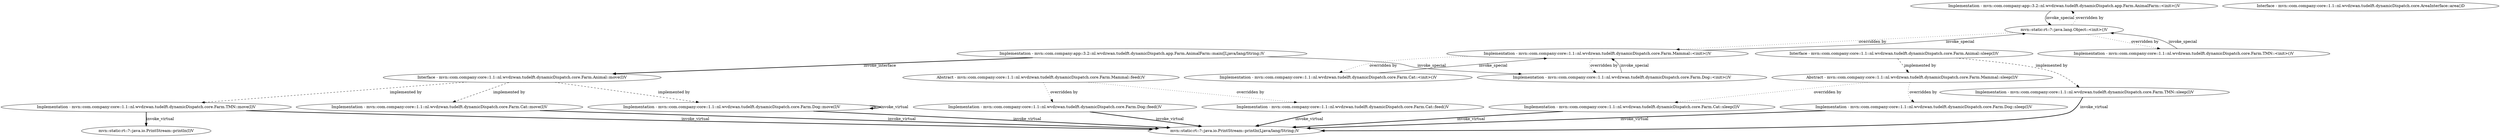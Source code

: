 strict digraph G {
  "mvn::com.company:app::3.2::nl.wvdzwan.tudelft.dynamicDispatch.app.Farm.AnimalFarm::<init>()V" [ label="Implementation - mvn::com.company:app::3.2::nl.wvdzwan.tudelft.dynamicDispatch.app.Farm.AnimalFarm::<init>()V" type="Implementation" ];
  "mvn::static:rt::?::java.lang.Object::<init>()V" [ label="mvn::static:rt::?::java.lang.Object::<init>()V" ];
  "mvn::com.company:app::3.2::nl.wvdzwan.tudelft.dynamicDispatch.app.Farm.AnimalFarm::main([Ljava/lang/String;)V" [ label="Implementation - mvn::com.company:app::3.2::nl.wvdzwan.tudelft.dynamicDispatch.app.Farm.AnimalFarm::main([Ljava/lang/String;)V" type="Implementation" ];
  "mvn::com.company:core::1.1::nl.wvdzwan.tudelft.dynamicDispatch.core.Farm.Dog::<init>()V" [ label="Implementation - mvn::com.company:core::1.1::nl.wvdzwan.tudelft.dynamicDispatch.core.Farm.Dog::<init>()V" type="Implementation" ];
  "mvn::com.company:core::1.1::nl.wvdzwan.tudelft.dynamicDispatch.core.Farm.Animal::move(I)V" [ label="Interface - mvn::com.company:core::1.1::nl.wvdzwan.tudelft.dynamicDispatch.core.Farm.Animal::move(I)V" type="Interface" ];
  "mvn::com.company:core::1.1::nl.wvdzwan.tudelft.dynamicDispatch.core.AreaInterface::area()D" [ label="Interface - mvn::com.company:core::1.1::nl.wvdzwan.tudelft.dynamicDispatch.core.AreaInterface::area()D" type="Interface" ];
  "mvn::com.company:core::1.1::nl.wvdzwan.tudelft.dynamicDispatch.core.Farm.Mammal::<init>()V" [ label="Implementation - mvn::com.company:core::1.1::nl.wvdzwan.tudelft.dynamicDispatch.core.Farm.Mammal::<init>()V" type="Implementation" ];
  "mvn::com.company:core::1.1::nl.wvdzwan.tudelft.dynamicDispatch.core.Farm.Dog::feed()V" [ label="Implementation - mvn::com.company:core::1.1::nl.wvdzwan.tudelft.dynamicDispatch.core.Farm.Dog::feed()V" type="Implementation" ];
  "mvn::com.company:core::1.1::nl.wvdzwan.tudelft.dynamicDispatch.core.Farm.Mammal::feed()V" [ label="Abstract - mvn::com.company:core::1.1::nl.wvdzwan.tudelft.dynamicDispatch.core.Farm.Mammal::feed()V" type="Abstract" ];
  "mvn::com.company:core::1.1::nl.wvdzwan.tudelft.dynamicDispatch.core.Farm.Dog::move(I)V" [ label="Implementation - mvn::com.company:core::1.1::nl.wvdzwan.tudelft.dynamicDispatch.core.Farm.Dog::move(I)V" type="Implementation" ];
  "mvn::com.company:core::1.1::nl.wvdzwan.tudelft.dynamicDispatch.core.Farm.Dog::sleep(I)V" [ label="Implementation - mvn::com.company:core::1.1::nl.wvdzwan.tudelft.dynamicDispatch.core.Farm.Dog::sleep(I)V" type="Implementation" ];
  "mvn::com.company:core::1.1::nl.wvdzwan.tudelft.dynamicDispatch.core.Farm.Mammal::sleep(I)V" [ label="Abstract - mvn::com.company:core::1.1::nl.wvdzwan.tudelft.dynamicDispatch.core.Farm.Mammal::sleep(I)V" type="Abstract" ];
  "mvn::com.company:core::1.1::nl.wvdzwan.tudelft.dynamicDispatch.core.Farm.TMN::<init>()V" [ label="Implementation - mvn::com.company:core::1.1::nl.wvdzwan.tudelft.dynamicDispatch.core.Farm.TMN::<init>()V" type="Implementation" ];
  "mvn::com.company:core::1.1::nl.wvdzwan.tudelft.dynamicDispatch.core.Farm.TMN::move(I)V" [ label="Implementation - mvn::com.company:core::1.1::nl.wvdzwan.tudelft.dynamicDispatch.core.Farm.TMN::move(I)V" type="Implementation" ];
  "mvn::com.company:core::1.1::nl.wvdzwan.tudelft.dynamicDispatch.core.Farm.TMN::sleep(I)V" [ label="Implementation - mvn::com.company:core::1.1::nl.wvdzwan.tudelft.dynamicDispatch.core.Farm.TMN::sleep(I)V" type="Implementation" ];
  "mvn::com.company:core::1.1::nl.wvdzwan.tudelft.dynamicDispatch.core.Farm.Animal::sleep(I)V" [ label="Interface - mvn::com.company:core::1.1::nl.wvdzwan.tudelft.dynamicDispatch.core.Farm.Animal::sleep(I)V" type="Interface" ];
  "mvn::com.company:core::1.1::nl.wvdzwan.tudelft.dynamicDispatch.core.Farm.Cat::<init>()V" [ label="Implementation - mvn::com.company:core::1.1::nl.wvdzwan.tudelft.dynamicDispatch.core.Farm.Cat::<init>()V" type="Implementation" ];
  "mvn::com.company:core::1.1::nl.wvdzwan.tudelft.dynamicDispatch.core.Farm.Cat::feed()V" [ label="Implementation - mvn::com.company:core::1.1::nl.wvdzwan.tudelft.dynamicDispatch.core.Farm.Cat::feed()V" type="Implementation" ];
  "mvn::com.company:core::1.1::nl.wvdzwan.tudelft.dynamicDispatch.core.Farm.Cat::move(I)V" [ label="Implementation - mvn::com.company:core::1.1::nl.wvdzwan.tudelft.dynamicDispatch.core.Farm.Cat::move(I)V" type="Implementation" ];
  "mvn::com.company:core::1.1::nl.wvdzwan.tudelft.dynamicDispatch.core.Farm.Cat::sleep(I)V" [ label="Implementation - mvn::com.company:core::1.1::nl.wvdzwan.tudelft.dynamicDispatch.core.Farm.Cat::sleep(I)V" type="Implementation" ];
  "mvn::static:rt::?::java.io.PrintStream::println(Ljava/lang/String;)V" [ label="mvn::static:rt::?::java.io.PrintStream::println(Ljava/lang/String;)V" ];
  "mvn::static:rt::?::java.io.PrintStream::println(I)V" [ label="mvn::static:rt::?::java.io.PrintStream::println(I)V" ];
  "mvn::static:rt::?::java.lang.Object::<init>()V" -> "mvn::com.company:app::3.2::nl.wvdzwan.tudelft.dynamicDispatch.app.Farm.AnimalFarm::<init>()V" [ label="overridden by" style="dotted" ];
  "mvn::com.company:app::3.2::nl.wvdzwan.tudelft.dynamicDispatch.app.Farm.AnimalFarm::<init>()V" -> "mvn::static:rt::?::java.lang.Object::<init>()V" [ label="invoke_special" ];
  "mvn::com.company:app::3.2::nl.wvdzwan.tudelft.dynamicDispatch.app.Farm.AnimalFarm::main([Ljava/lang/String;)V" -> "mvn::com.company:core::1.1::nl.wvdzwan.tudelft.dynamicDispatch.core.Farm.Dog::<init>()V" [ label="invoke_special" ];
  "mvn::com.company:app::3.2::nl.wvdzwan.tudelft.dynamicDispatch.app.Farm.AnimalFarm::main([Ljava/lang/String;)V" -> "mvn::com.company:core::1.1::nl.wvdzwan.tudelft.dynamicDispatch.core.Farm.Animal::move(I)V" [ label="invoke_interface" style="bold" ];
  "mvn::com.company:core::1.1::nl.wvdzwan.tudelft.dynamicDispatch.core.Farm.Mammal::<init>()V" -> "mvn::com.company:core::1.1::nl.wvdzwan.tudelft.dynamicDispatch.core.Farm.Dog::<init>()V" [ label="overridden by" style="dotted" ];
  "mvn::com.company:core::1.1::nl.wvdzwan.tudelft.dynamicDispatch.core.Farm.Mammal::feed()V" -> "mvn::com.company:core::1.1::nl.wvdzwan.tudelft.dynamicDispatch.core.Farm.Dog::feed()V" [ label="overridden by" style="dotted" ];
  "mvn::com.company:core::1.1::nl.wvdzwan.tudelft.dynamicDispatch.core.Farm.Animal::move(I)V" -> "mvn::com.company:core::1.1::nl.wvdzwan.tudelft.dynamicDispatch.core.Farm.Dog::move(I)V" [ label="implemented by" style="dashed" ];
  "mvn::com.company:core::1.1::nl.wvdzwan.tudelft.dynamicDispatch.core.Farm.Mammal::sleep(I)V" -> "mvn::com.company:core::1.1::nl.wvdzwan.tudelft.dynamicDispatch.core.Farm.Dog::sleep(I)V" [ label="overridden by" style="dotted" ];
  "mvn::static:rt::?::java.lang.Object::<init>()V" -> "mvn::com.company:core::1.1::nl.wvdzwan.tudelft.dynamicDispatch.core.Farm.TMN::<init>()V" [ label="overridden by" style="dotted" ];
  "mvn::com.company:core::1.1::nl.wvdzwan.tudelft.dynamicDispatch.core.Farm.Animal::move(I)V" -> "mvn::com.company:core::1.1::nl.wvdzwan.tudelft.dynamicDispatch.core.Farm.TMN::move(I)V" [ label="implemented by" style="dashed" ];
  "mvn::com.company:core::1.1::nl.wvdzwan.tudelft.dynamicDispatch.core.Farm.Animal::sleep(I)V" -> "mvn::com.company:core::1.1::nl.wvdzwan.tudelft.dynamicDispatch.core.Farm.TMN::sleep(I)V" [ label="implemented by" style="dashed" ];
  "mvn::static:rt::?::java.lang.Object::<init>()V" -> "mvn::com.company:core::1.1::nl.wvdzwan.tudelft.dynamicDispatch.core.Farm.Mammal::<init>()V" [ label="overridden by" style="dotted" ];
  "mvn::com.company:core::1.1::nl.wvdzwan.tudelft.dynamicDispatch.core.Farm.Animal::sleep(I)V" -> "mvn::com.company:core::1.1::nl.wvdzwan.tudelft.dynamicDispatch.core.Farm.Mammal::sleep(I)V" [ label="implemented by" style="dashed" ];
  "mvn::com.company:core::1.1::nl.wvdzwan.tudelft.dynamicDispatch.core.Farm.Mammal::<init>()V" -> "mvn::com.company:core::1.1::nl.wvdzwan.tudelft.dynamicDispatch.core.Farm.Cat::<init>()V" [ label="overridden by" style="dotted" ];
  "mvn::com.company:core::1.1::nl.wvdzwan.tudelft.dynamicDispatch.core.Farm.Mammal::feed()V" -> "mvn::com.company:core::1.1::nl.wvdzwan.tudelft.dynamicDispatch.core.Farm.Cat::feed()V" [ label="overridden by" style="dotted" ];
  "mvn::com.company:core::1.1::nl.wvdzwan.tudelft.dynamicDispatch.core.Farm.Animal::move(I)V" -> "mvn::com.company:core::1.1::nl.wvdzwan.tudelft.dynamicDispatch.core.Farm.Cat::move(I)V" [ label="implemented by" style="dashed" ];
  "mvn::com.company:core::1.1::nl.wvdzwan.tudelft.dynamicDispatch.core.Farm.Mammal::sleep(I)V" -> "mvn::com.company:core::1.1::nl.wvdzwan.tudelft.dynamicDispatch.core.Farm.Cat::sleep(I)V" [ label="overridden by" style="dotted" ];
  "mvn::com.company:core::1.1::nl.wvdzwan.tudelft.dynamicDispatch.core.Farm.Cat::<init>()V" -> "mvn::com.company:core::1.1::nl.wvdzwan.tudelft.dynamicDispatch.core.Farm.Mammal::<init>()V" [ label="invoke_special" ];
  "mvn::com.company:core::1.1::nl.wvdzwan.tudelft.dynamicDispatch.core.Farm.Cat::feed()V" -> "mvn::static:rt::?::java.io.PrintStream::println(Ljava/lang/String;)V" [ label="invoke_virtual" style="bold" ];
  "mvn::com.company:core::1.1::nl.wvdzwan.tudelft.dynamicDispatch.core.Farm.Cat::move(I)V" -> "mvn::static:rt::?::java.io.PrintStream::println(Ljava/lang/String;)V" [ label="invoke_virtual" style="bold" ];
  "mvn::com.company:core::1.1::nl.wvdzwan.tudelft.dynamicDispatch.core.Farm.Cat::sleep(I)V" -> "mvn::static:rt::?::java.io.PrintStream::println(Ljava/lang/String;)V" [ label="invoke_virtual" style="bold" ];
  "mvn::com.company:core::1.1::nl.wvdzwan.tudelft.dynamicDispatch.core.Farm.Mammal::<init>()V" -> "mvn::static:rt::?::java.lang.Object::<init>()V" [ label="invoke_special" ];
  "mvn::com.company:core::1.1::nl.wvdzwan.tudelft.dynamicDispatch.core.Farm.Dog::<init>()V" -> "mvn::com.company:core::1.1::nl.wvdzwan.tudelft.dynamicDispatch.core.Farm.Mammal::<init>()V" [ label="invoke_special" ];
  "mvn::com.company:core::1.1::nl.wvdzwan.tudelft.dynamicDispatch.core.Farm.Dog::feed()V" -> "mvn::static:rt::?::java.io.PrintStream::println(Ljava/lang/String;)V" [ label="invoke_virtual" style="bold" ];
  "mvn::com.company:core::1.1::nl.wvdzwan.tudelft.dynamicDispatch.core.Farm.Dog::move(I)V" -> "mvn::static:rt::?::java.io.PrintStream::println(Ljava/lang/String;)V" [ label="invoke_virtual" style="bold" ];
  "mvn::com.company:core::1.1::nl.wvdzwan.tudelft.dynamicDispatch.core.Farm.Dog::move(I)V" -> "mvn::com.company:core::1.1::nl.wvdzwan.tudelft.dynamicDispatch.core.Farm.Dog::move(I)V" [ label="invoke_virtual" style="bold" ];
  "mvn::com.company:core::1.1::nl.wvdzwan.tudelft.dynamicDispatch.core.Farm.Dog::sleep(I)V" -> "mvn::static:rt::?::java.io.PrintStream::println(Ljava/lang/String;)V" [ label="invoke_virtual" style="bold" ];
  "mvn::com.company:core::1.1::nl.wvdzwan.tudelft.dynamicDispatch.core.Farm.TMN::<init>()V" -> "mvn::static:rt::?::java.lang.Object::<init>()V" [ label="invoke_special" ];
  "mvn::com.company:core::1.1::nl.wvdzwan.tudelft.dynamicDispatch.core.Farm.TMN::move(I)V" -> "mvn::static:rt::?::java.io.PrintStream::println(Ljava/lang/String;)V" [ label="invoke_virtual" style="bold" ];
  "mvn::com.company:core::1.1::nl.wvdzwan.tudelft.dynamicDispatch.core.Farm.TMN::move(I)V" -> "mvn::static:rt::?::java.io.PrintStream::println(I)V" [ label="invoke_virtual" style="bold" ];
  "mvn::com.company:core::1.1::nl.wvdzwan.tudelft.dynamicDispatch.core.Farm.TMN::sleep(I)V" -> "mvn::static:rt::?::java.io.PrintStream::println(Ljava/lang/String;)V" [ label="invoke_virtual" style="bold" ];
}
